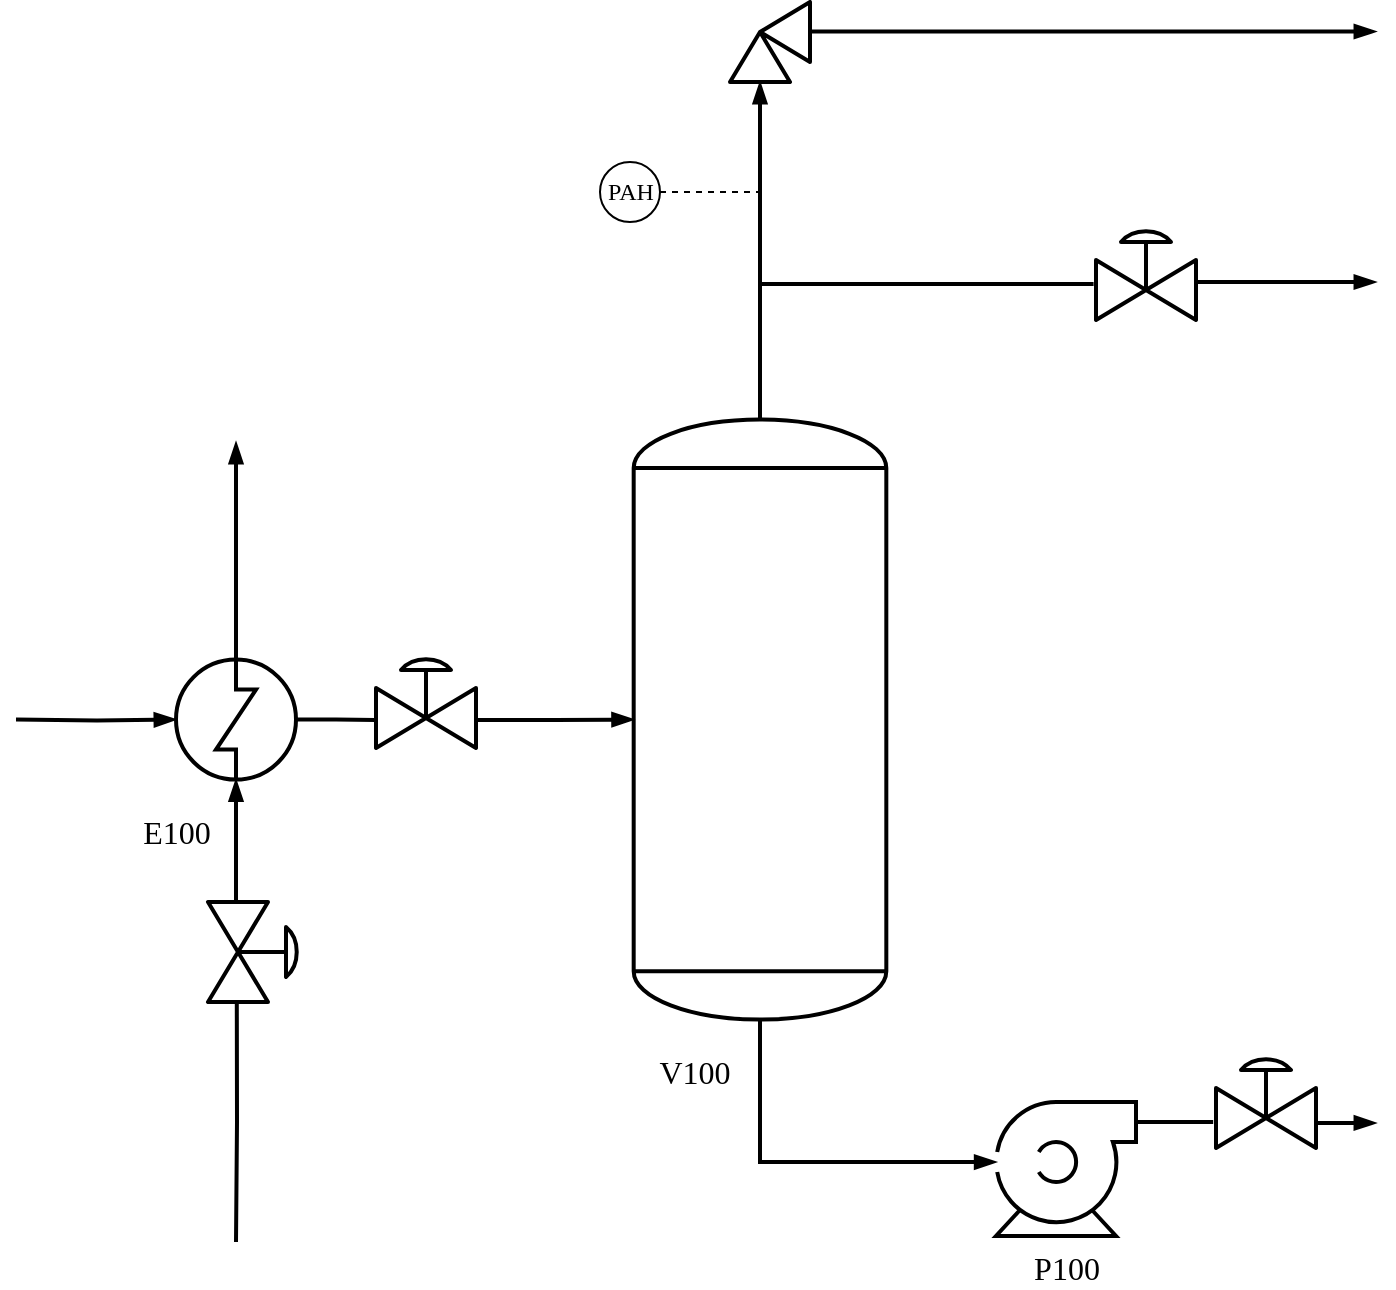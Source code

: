 <mxfile version="24.7.5">
  <diagram name="Page-1" id="KJXkZgS45jt7aaItlSQR">
    <mxGraphModel dx="1061" dy="921" grid="1" gridSize="10" guides="1" tooltips="1" connect="1" arrows="1" fold="1" page="1" pageScale="1" pageWidth="827" pageHeight="1169" math="0" shadow="0">
      <root>
        <mxCell id="0" />
        <mxCell id="1" parent="0" />
        <mxCell id="Nx0HS-afxhCtPrMvpuun-6" style="edgeStyle=orthogonalEdgeStyle;rounded=0;orthogonalLoop=1;jettySize=auto;html=1;strokeWidth=2;fontFamily=IBM Plex sans;align=center;verticalAlign=middle;fontSize=11;fontColor=default;labelBackgroundColor=default;autosize=1;resizable=0;fillColor=none;gradientColor=none;strokeColor=default;endArrow=blockThin;endFill=1;exitX=0.998;exitY=0.749;exitDx=0;exitDy=0;exitPerimeter=0;" edge="1" parent="1" source="Nx0HS-afxhCtPrMvpuun-29">
          <mxGeometry relative="1" as="geometry">
            <mxPoint x="760" y="650" as="targetPoint" />
            <mxPoint x="640" y="650" as="sourcePoint" />
          </mxGeometry>
        </mxCell>
        <mxCell id="Nx0HS-afxhCtPrMvpuun-2" value="P100" style="shape=mxgraph.pid.pumps.centrifugal_pump_1;html=1;pointerEvents=1;align=center;verticalLabelPosition=bottom;verticalAlign=top;dashed=0;strokeWidth=2;fontFamily=IBM Plex sans;fontSize=16;" vertex="1" parent="1">
          <mxGeometry x="570" y="640" width="70" height="67" as="geometry" />
        </mxCell>
        <mxCell id="Nx0HS-afxhCtPrMvpuun-12" style="edgeStyle=orthogonalEdgeStyle;rounded=0;orthogonalLoop=1;jettySize=auto;html=1;strokeWidth=2;fontFamily=IBM Plex sans;align=center;verticalAlign=middle;fontSize=11;fontColor=default;labelBackgroundColor=default;autosize=1;resizable=0;fillColor=none;gradientColor=none;strokeColor=default;endArrow=blockThin;endFill=1;" edge="1" parent="1" target="Nx0HS-afxhCtPrMvpuun-3">
          <mxGeometry relative="1" as="geometry">
            <mxPoint x="80" y="448.8" as="sourcePoint" />
          </mxGeometry>
        </mxCell>
        <mxCell id="Nx0HS-afxhCtPrMvpuun-13" style="edgeStyle=orthogonalEdgeStyle;rounded=0;orthogonalLoop=1;jettySize=auto;html=1;strokeWidth=2;fontFamily=IBM Plex sans;endArrow=blockThin;endFill=1;" edge="1" parent="1" source="Nx0HS-afxhCtPrMvpuun-3">
          <mxGeometry relative="1" as="geometry">
            <mxPoint x="190" y="310" as="targetPoint" />
          </mxGeometry>
        </mxCell>
        <mxCell id="Nx0HS-afxhCtPrMvpuun-14" style="edgeStyle=orthogonalEdgeStyle;rounded=0;orthogonalLoop=1;jettySize=auto;html=1;strokeWidth=2;fontFamily=IBM Plex sans;align=center;verticalAlign=middle;fontSize=11;fontColor=default;labelBackgroundColor=default;autosize=1;resizable=0;fillColor=none;gradientColor=none;strokeColor=default;endArrow=blockThin;endFill=1;exitX=0.003;exitY=0.72;exitDx=0;exitDy=0;exitPerimeter=0;" edge="1" parent="1" source="Nx0HS-afxhCtPrMvpuun-25" target="Nx0HS-afxhCtPrMvpuun-3">
          <mxGeometry relative="1" as="geometry">
            <mxPoint x="190" y="610" as="sourcePoint" />
          </mxGeometry>
        </mxCell>
        <mxCell id="Nx0HS-afxhCtPrMvpuun-3" value="" style="shape=mxgraph.pid.heat_exchangers.shell_and_tube_heat_exchanger_3;html=1;pointerEvents=1;align=center;verticalLabelPosition=bottom;verticalAlign=top;dashed=0;strokeWidth=2;fontFamily=IBM Plex sans;" vertex="1" parent="1">
          <mxGeometry x="160" y="418.8" width="60" height="60" as="geometry" />
        </mxCell>
        <mxCell id="Nx0HS-afxhCtPrMvpuun-5" style="edgeStyle=orthogonalEdgeStyle;rounded=0;orthogonalLoop=1;jettySize=auto;html=1;entryX=0.002;entryY=0.448;entryDx=0;entryDy=0;entryPerimeter=0;exitX=0.5;exitY=1;exitDx=0;exitDy=0;exitPerimeter=0;strokeWidth=2;fontFamily=IBM Plex sans;align=center;verticalAlign=middle;fontSize=11;fontColor=default;labelBackgroundColor=default;autosize=1;resizable=0;fillColor=none;gradientColor=none;strokeColor=default;endArrow=blockThin;endFill=1;" edge="1" parent="1" source="Nx0HS-afxhCtPrMvpuun-11" target="Nx0HS-afxhCtPrMvpuun-2">
          <mxGeometry relative="1" as="geometry">
            <mxPoint x="452" y="597.6" as="sourcePoint" />
            <Array as="points">
              <mxPoint x="452" y="670" />
            </Array>
          </mxGeometry>
        </mxCell>
        <mxCell id="Nx0HS-afxhCtPrMvpuun-9" style="edgeStyle=orthogonalEdgeStyle;rounded=0;orthogonalLoop=1;jettySize=auto;html=1;exitX=0.5;exitY=0;exitDx=0;exitDy=0;exitPerimeter=0;strokeWidth=2;fontFamily=IBM Plex sans;align=center;verticalAlign=middle;fontSize=11;fontColor=default;labelBackgroundColor=default;autosize=1;resizable=0;fillColor=none;gradientColor=none;strokeColor=default;endArrow=blockThin;endFill=1;" edge="1" parent="1" source="Nx0HS-afxhCtPrMvpuun-11" target="Nx0HS-afxhCtPrMvpuun-8">
          <mxGeometry relative="1" as="geometry">
            <mxPoint x="452" y="300" as="sourcePoint" />
          </mxGeometry>
        </mxCell>
        <mxCell id="Nx0HS-afxhCtPrMvpuun-10" style="edgeStyle=orthogonalEdgeStyle;rounded=0;orthogonalLoop=1;jettySize=auto;html=1;strokeWidth=2;fontFamily=IBM Plex sans;align=center;verticalAlign=middle;fontSize=11;fontColor=default;labelBackgroundColor=default;autosize=1;resizable=0;fillColor=none;gradientColor=none;strokeColor=default;endArrow=blockThin;endFill=1;" edge="1" parent="1">
          <mxGeometry relative="1" as="geometry">
            <mxPoint x="760" y="104.74" as="targetPoint" />
            <mxPoint x="477" y="104.74" as="sourcePoint" />
          </mxGeometry>
        </mxCell>
        <mxCell id="Nx0HS-afxhCtPrMvpuun-8" value="" style="verticalLabelPosition=bottom;align=center;html=1;verticalAlign=top;pointerEvents=1;dashed=0;shape=mxgraph.pid2valves.valve;valveType=angle;actuator=none;strokeWidth=2;fontFamily=IBM Plex sans;" vertex="1" parent="1">
          <mxGeometry x="427" y="90" width="50" height="40" as="geometry" />
        </mxCell>
        <mxCell id="Nx0HS-afxhCtPrMvpuun-11" value="" style="shape=mxgraph.pid.vessels.tank;html=1;pointerEvents=1;align=center;verticalLabelPosition=bottom;verticalAlign=top;dashed=0;strokeWidth=2;fontFamily=IBM Plex sans;" vertex="1" parent="1">
          <mxGeometry x="388.84" y="298.8" width="126.32" height="300" as="geometry" />
        </mxCell>
        <mxCell id="Nx0HS-afxhCtPrMvpuun-16" style="edgeStyle=orthogonalEdgeStyle;rounded=0;orthogonalLoop=1;jettySize=auto;html=1;endArrow=none;endFill=0;dashed=1;strokeWidth=1;fontFamily=IBM Plex sans;" edge="1" parent="1" source="Nx0HS-afxhCtPrMvpuun-15">
          <mxGeometry relative="1" as="geometry">
            <mxPoint x="452" y="185" as="targetPoint" />
          </mxGeometry>
        </mxCell>
        <mxCell id="Nx0HS-afxhCtPrMvpuun-15" value="PAH" style="html=1;outlineConnect=0;align=center;dashed=0;aspect=fixed;shape=mxgraph.pid2inst.discInst;mounting=field;strokeWidth=1;fontFamily=IBM Plex sans;" vertex="1" parent="1">
          <mxGeometry x="372" y="170" width="30" height="30" as="geometry" />
        </mxCell>
        <mxCell id="Nx0HS-afxhCtPrMvpuun-17" value="V100" style="text;html=1;align=center;verticalAlign=middle;resizable=0;points=[];autosize=1;strokeColor=none;fillColor=none;fontFamily=IBM Plex sans;fontSize=16;" vertex="1" parent="1">
          <mxGeometry x="388.84" y="610" width="60" height="30" as="geometry" />
        </mxCell>
        <mxCell id="Nx0HS-afxhCtPrMvpuun-19" value="&lt;span style=&quot;font-family: &amp;quot;IBM Plex sans&amp;quot;; font-size: 16px;&quot;&gt;E100&lt;/span&gt;" style="text;html=1;align=center;verticalAlign=middle;resizable=0;points=[];autosize=1;strokeColor=none;fillColor=none;" vertex="1" parent="1">
          <mxGeometry x="130" y="490" width="60" height="30" as="geometry" />
        </mxCell>
        <mxCell id="Nx0HS-afxhCtPrMvpuun-21" value="" style="verticalLabelPosition=bottom;align=center;html=1;verticalAlign=top;pointerEvents=1;dashed=0;shape=mxgraph.pid2valves.valve;valveType=gate;actuator=diaph;fontFamily=IBM Plex sans;fontSize=11;fontColor=default;labelBackgroundColor=default;strokeWidth=2;" vertex="1" parent="1">
          <mxGeometry x="260" y="413" width="50" height="50" as="geometry" />
        </mxCell>
        <mxCell id="Nx0HS-afxhCtPrMvpuun-23" style="edgeStyle=orthogonalEdgeStyle;shape=connector;rounded=0;orthogonalLoop=1;jettySize=auto;html=1;entryX=-0.007;entryY=0.719;entryDx=0;entryDy=0;entryPerimeter=0;strokeColor=default;strokeWidth=2;align=center;verticalAlign=middle;fontFamily=IBM Plex sans;fontSize=11;fontColor=default;labelBackgroundColor=default;endArrow=none;endFill=0;" edge="1" parent="1" source="Nx0HS-afxhCtPrMvpuun-3" target="Nx0HS-afxhCtPrMvpuun-21">
          <mxGeometry relative="1" as="geometry" />
        </mxCell>
        <mxCell id="Nx0HS-afxhCtPrMvpuun-24" style="edgeStyle=orthogonalEdgeStyle;shape=connector;rounded=0;orthogonalLoop=1;jettySize=auto;html=1;strokeColor=default;strokeWidth=2;align=center;verticalAlign=middle;fontFamily=IBM Plex sans;fontSize=11;fontColor=default;labelBackgroundColor=default;endArrow=blockThin;endFill=1;exitX=0.993;exitY=0.719;exitDx=0;exitDy=0;exitPerimeter=0;" edge="1" parent="1" source="Nx0HS-afxhCtPrMvpuun-21" target="Nx0HS-afxhCtPrMvpuun-11">
          <mxGeometry relative="1" as="geometry" />
        </mxCell>
        <mxCell id="Nx0HS-afxhCtPrMvpuun-26" value="" style="edgeStyle=orthogonalEdgeStyle;rounded=0;orthogonalLoop=1;jettySize=auto;html=1;strokeWidth=2;fontFamily=IBM Plex sans;align=center;verticalAlign=middle;fontSize=11;fontColor=default;labelBackgroundColor=default;autosize=1;resizable=0;fillColor=none;gradientColor=none;strokeColor=default;endArrow=none;endFill=0;entryX=1.001;entryY=0.712;entryDx=0;entryDy=0;entryPerimeter=0;" edge="1" parent="1" target="Nx0HS-afxhCtPrMvpuun-25">
          <mxGeometry relative="1" as="geometry">
            <mxPoint x="190" y="479" as="targetPoint" />
            <mxPoint x="190" y="710" as="sourcePoint" />
          </mxGeometry>
        </mxCell>
        <mxCell id="Nx0HS-afxhCtPrMvpuun-25" value="" style="verticalLabelPosition=bottom;align=center;html=1;verticalAlign=top;pointerEvents=1;dashed=0;shape=mxgraph.pid2valves.valve;valveType=gate;actuator=diaph;fontFamily=IBM Plex sans;fontSize=11;fontColor=default;labelBackgroundColor=default;strokeWidth=2;rotation=90;" vertex="1" parent="1">
          <mxGeometry x="176" y="540" width="50" height="50" as="geometry" />
        </mxCell>
        <mxCell id="Nx0HS-afxhCtPrMvpuun-32" style="edgeStyle=orthogonalEdgeStyle;shape=connector;rounded=0;orthogonalLoop=1;jettySize=auto;html=1;strokeColor=default;strokeWidth=2;align=center;verticalAlign=middle;fontFamily=IBM Plex sans;fontSize=11;fontColor=default;labelBackgroundColor=default;endArrow=blockThin;endFill=1;" edge="1" parent="1">
          <mxGeometry relative="1" as="geometry">
            <mxPoint x="760.0" y="230.0" as="targetPoint" />
            <mxPoint x="670.0" y="230.0" as="sourcePoint" />
          </mxGeometry>
        </mxCell>
        <mxCell id="Nx0HS-afxhCtPrMvpuun-27" value="" style="verticalLabelPosition=bottom;align=center;html=1;verticalAlign=top;pointerEvents=1;dashed=0;shape=mxgraph.pid2valves.valve;valveType=gate;actuator=diaph;fontFamily=IBM Plex sans;fontSize=11;fontColor=default;labelBackgroundColor=default;strokeWidth=2;rotation=0;" vertex="1" parent="1">
          <mxGeometry x="620" y="199" width="50" height="50" as="geometry" />
        </mxCell>
        <mxCell id="Nx0HS-afxhCtPrMvpuun-30" value="" style="edgeStyle=orthogonalEdgeStyle;rounded=0;orthogonalLoop=1;jettySize=auto;html=1;strokeWidth=2;fontFamily=IBM Plex sans;align=center;verticalAlign=middle;fontSize=11;fontColor=default;labelBackgroundColor=default;autosize=1;resizable=0;fillColor=none;gradientColor=none;strokeColor=default;endArrow=none;endFill=0;entryX=-0.029;entryY=0.731;entryDx=0;entryDy=0;entryPerimeter=0;" edge="1" parent="1" target="Nx0HS-afxhCtPrMvpuun-29">
          <mxGeometry relative="1" as="geometry">
            <mxPoint x="760" y="650" as="targetPoint" />
            <mxPoint x="640" y="650" as="sourcePoint" />
          </mxGeometry>
        </mxCell>
        <mxCell id="Nx0HS-afxhCtPrMvpuun-29" value="" style="verticalLabelPosition=bottom;align=center;html=1;verticalAlign=top;pointerEvents=1;dashed=0;shape=mxgraph.pid2valves.valve;valveType=gate;actuator=diaph;fontFamily=IBM Plex sans;fontSize=11;fontColor=default;labelBackgroundColor=default;strokeWidth=2;rotation=0;" vertex="1" parent="1">
          <mxGeometry x="680" y="613" width="50" height="50" as="geometry" />
        </mxCell>
        <mxCell id="Nx0HS-afxhCtPrMvpuun-31" style="edgeStyle=orthogonalEdgeStyle;shape=connector;rounded=0;orthogonalLoop=1;jettySize=auto;html=1;strokeColor=default;strokeWidth=2;align=center;verticalAlign=middle;fontFamily=IBM Plex sans;fontSize=11;fontColor=default;labelBackgroundColor=default;endArrow=none;endFill=0;exitX=0.5;exitY=0;exitDx=0;exitDy=0;exitPerimeter=0;entryX=-0.024;entryY=0.64;entryDx=0;entryDy=0;entryPerimeter=0;" edge="1" parent="1" source="Nx0HS-afxhCtPrMvpuun-11" target="Nx0HS-afxhCtPrMvpuun-27">
          <mxGeometry relative="1" as="geometry">
            <Array as="points">
              <mxPoint x="452" y="231" />
            </Array>
          </mxGeometry>
        </mxCell>
      </root>
    </mxGraphModel>
  </diagram>
</mxfile>
